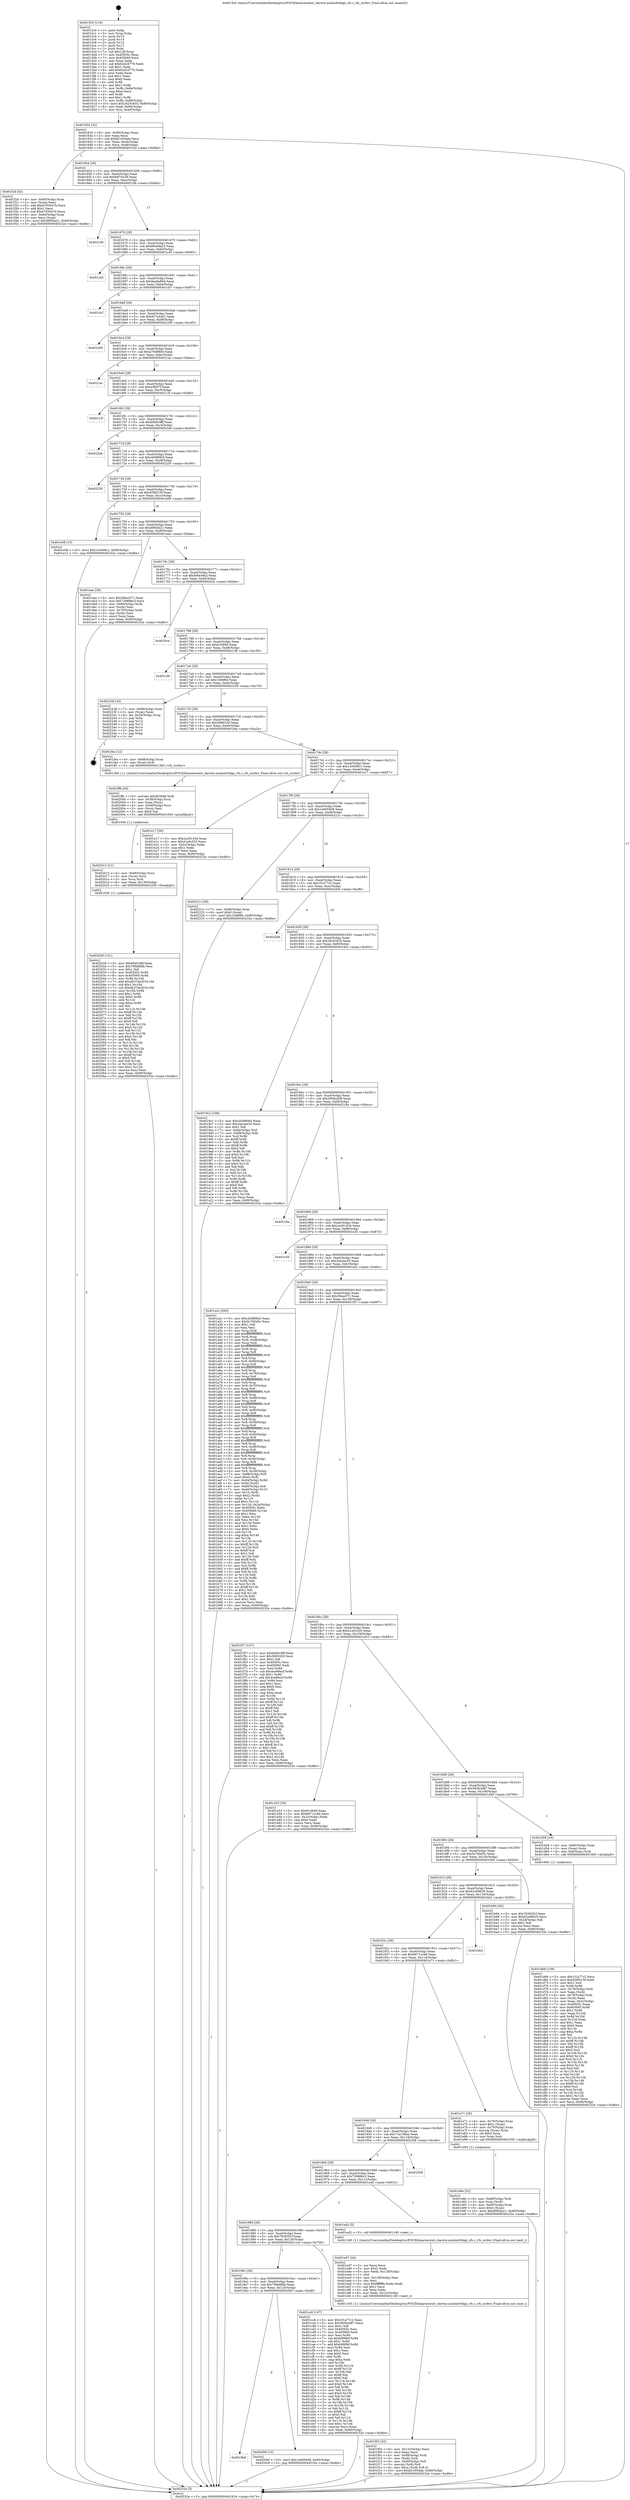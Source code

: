 digraph "0x4015c0" {
  label = "0x4015c0 (/mnt/c/Users/mathe/Desktop/tcc/POCII/binaries/extr_darwin-xnubsdvfskpi_vfs.c_vfs_isrdwr_Final-ollvm.out::main(0))"
  labelloc = "t"
  node[shape=record]

  Entry [label="",width=0.3,height=0.3,shape=circle,fillcolor=black,style=filled]
  "0x401634" [label="{
     0x401634 [32]\l
     | [instrs]\l
     &nbsp;&nbsp;0x401634 \<+6\>: mov -0x90(%rbp),%eax\l
     &nbsp;&nbsp;0x40163a \<+2\>: mov %eax,%ecx\l
     &nbsp;&nbsp;0x40163c \<+6\>: sub $0x821654ab,%ecx\l
     &nbsp;&nbsp;0x401642 \<+6\>: mov %eax,-0xa4(%rbp)\l
     &nbsp;&nbsp;0x401648 \<+6\>: mov %ecx,-0xa8(%rbp)\l
     &nbsp;&nbsp;0x40164e \<+6\>: je 0000000000401f2d \<main+0x96d\>\l
  }"]
  "0x401f2d" [label="{
     0x401f2d [42]\l
     | [instrs]\l
     &nbsp;&nbsp;0x401f2d \<+4\>: mov -0x60(%rbp),%rax\l
     &nbsp;&nbsp;0x401f31 \<+2\>: mov (%rax),%ecx\l
     &nbsp;&nbsp;0x401f33 \<+6\>: add $0xb793047b,%ecx\l
     &nbsp;&nbsp;0x401f39 \<+3\>: add $0x1,%ecx\l
     &nbsp;&nbsp;0x401f3c \<+6\>: sub $0xb793047b,%ecx\l
     &nbsp;&nbsp;0x401f42 \<+4\>: mov -0x60(%rbp),%rax\l
     &nbsp;&nbsp;0x401f46 \<+2\>: mov %ecx,(%rax)\l
     &nbsp;&nbsp;0x401f48 \<+10\>: movl $0xd9f5da21,-0x90(%rbp)\l
     &nbsp;&nbsp;0x401f52 \<+5\>: jmp 000000000040232e \<main+0xd6e\>\l
  }"]
  "0x401654" [label="{
     0x401654 [28]\l
     | [instrs]\l
     &nbsp;&nbsp;0x401654 \<+5\>: jmp 0000000000401659 \<main+0x99\>\l
     &nbsp;&nbsp;0x401659 \<+6\>: mov -0xa4(%rbp),%eax\l
     &nbsp;&nbsp;0x40165f \<+5\>: sub $0x84f7bc28,%eax\l
     &nbsp;&nbsp;0x401664 \<+6\>: mov %eax,-0xac(%rbp)\l
     &nbsp;&nbsp;0x40166a \<+6\>: je 000000000040210b \<main+0xb4b\>\l
  }"]
  Exit [label="",width=0.3,height=0.3,shape=circle,fillcolor=black,style=filled,peripheries=2]
  "0x40210b" [label="{
     0x40210b\l
  }", style=dashed]
  "0x401670" [label="{
     0x401670 [28]\l
     | [instrs]\l
     &nbsp;&nbsp;0x401670 \<+5\>: jmp 0000000000401675 \<main+0xb5\>\l
     &nbsp;&nbsp;0x401675 \<+6\>: mov -0xa4(%rbp),%eax\l
     &nbsp;&nbsp;0x40167b \<+5\>: sub $0x86c9da25,%eax\l
     &nbsp;&nbsp;0x401680 \<+6\>: mov %eax,-0xb0(%rbp)\l
     &nbsp;&nbsp;0x401686 \<+6\>: je 0000000000401c45 \<main+0x685\>\l
  }"]
  "0x4019b8" [label="{
     0x4019b8\l
  }", style=dashed]
  "0x401c45" [label="{
     0x401c45\l
  }", style=dashed]
  "0x40168c" [label="{
     0x40168c [28]\l
     | [instrs]\l
     &nbsp;&nbsp;0x40168c \<+5\>: jmp 0000000000401691 \<main+0xd1\>\l
     &nbsp;&nbsp;0x401691 \<+6\>: mov -0xa4(%rbp),%eax\l
     &nbsp;&nbsp;0x401697 \<+5\>: sub $0x8aa9a80d,%eax\l
     &nbsp;&nbsp;0x40169c \<+6\>: mov %eax,-0xb4(%rbp)\l
     &nbsp;&nbsp;0x4016a2 \<+6\>: je 0000000000401cb7 \<main+0x6f7\>\l
  }"]
  "0x4020bf" [label="{
     0x4020bf [15]\l
     | [instrs]\l
     &nbsp;&nbsp;0x4020bf \<+10\>: movl $0x1e600408,-0x90(%rbp)\l
     &nbsp;&nbsp;0x4020c9 \<+5\>: jmp 000000000040232e \<main+0xd6e\>\l
  }"]
  "0x401cb7" [label="{
     0x401cb7\l
  }", style=dashed]
  "0x4016a8" [label="{
     0x4016a8 [28]\l
     | [instrs]\l
     &nbsp;&nbsp;0x4016a8 \<+5\>: jmp 00000000004016ad \<main+0xed\>\l
     &nbsp;&nbsp;0x4016ad \<+6\>: mov -0xa4(%rbp),%eax\l
     &nbsp;&nbsp;0x4016b3 \<+5\>: sub $0x927e44b1,%eax\l
     &nbsp;&nbsp;0x4016b8 \<+6\>: mov %eax,-0xb8(%rbp)\l
     &nbsp;&nbsp;0x4016be \<+6\>: je 0000000000402295 \<main+0xcd5\>\l
  }"]
  "0x402028" [label="{
     0x402028 [151]\l
     | [instrs]\l
     &nbsp;&nbsp;0x402028 \<+5\>: mov $0xb9d5c8ff,%eax\l
     &nbsp;&nbsp;0x40202d \<+5\>: mov $0x799b8fdb,%esi\l
     &nbsp;&nbsp;0x402032 \<+2\>: mov $0x1,%dl\l
     &nbsp;&nbsp;0x402034 \<+8\>: mov 0x40505c,%r8d\l
     &nbsp;&nbsp;0x40203c \<+8\>: mov 0x405060,%r9d\l
     &nbsp;&nbsp;0x402044 \<+3\>: mov %r8d,%r10d\l
     &nbsp;&nbsp;0x402047 \<+7\>: add $0xdb37da3f,%r10d\l
     &nbsp;&nbsp;0x40204e \<+4\>: sub $0x1,%r10d\l
     &nbsp;&nbsp;0x402052 \<+7\>: sub $0xdb37da3f,%r10d\l
     &nbsp;&nbsp;0x402059 \<+4\>: imul %r10d,%r8d\l
     &nbsp;&nbsp;0x40205d \<+4\>: and $0x1,%r8d\l
     &nbsp;&nbsp;0x402061 \<+4\>: cmp $0x0,%r8d\l
     &nbsp;&nbsp;0x402065 \<+4\>: sete %r11b\l
     &nbsp;&nbsp;0x402069 \<+4\>: cmp $0xa,%r9d\l
     &nbsp;&nbsp;0x40206d \<+3\>: setl %bl\l
     &nbsp;&nbsp;0x402070 \<+3\>: mov %r11b,%r14b\l
     &nbsp;&nbsp;0x402073 \<+4\>: xor $0xff,%r14b\l
     &nbsp;&nbsp;0x402077 \<+3\>: mov %bl,%r15b\l
     &nbsp;&nbsp;0x40207a \<+4\>: xor $0xff,%r15b\l
     &nbsp;&nbsp;0x40207e \<+3\>: xor $0x0,%dl\l
     &nbsp;&nbsp;0x402081 \<+3\>: mov %r14b,%r12b\l
     &nbsp;&nbsp;0x402084 \<+4\>: and $0x0,%r12b\l
     &nbsp;&nbsp;0x402088 \<+3\>: and %dl,%r11b\l
     &nbsp;&nbsp;0x40208b \<+3\>: mov %r15b,%r13b\l
     &nbsp;&nbsp;0x40208e \<+4\>: and $0x0,%r13b\l
     &nbsp;&nbsp;0x402092 \<+2\>: and %dl,%bl\l
     &nbsp;&nbsp;0x402094 \<+3\>: or %r11b,%r12b\l
     &nbsp;&nbsp;0x402097 \<+3\>: or %bl,%r13b\l
     &nbsp;&nbsp;0x40209a \<+3\>: xor %r13b,%r12b\l
     &nbsp;&nbsp;0x40209d \<+3\>: or %r15b,%r14b\l
     &nbsp;&nbsp;0x4020a0 \<+4\>: xor $0xff,%r14b\l
     &nbsp;&nbsp;0x4020a4 \<+3\>: or $0x0,%dl\l
     &nbsp;&nbsp;0x4020a7 \<+3\>: and %dl,%r14b\l
     &nbsp;&nbsp;0x4020aa \<+3\>: or %r14b,%r12b\l
     &nbsp;&nbsp;0x4020ad \<+4\>: test $0x1,%r12b\l
     &nbsp;&nbsp;0x4020b1 \<+3\>: cmovne %esi,%eax\l
     &nbsp;&nbsp;0x4020b4 \<+6\>: mov %eax,-0x90(%rbp)\l
     &nbsp;&nbsp;0x4020ba \<+5\>: jmp 000000000040232e \<main+0xd6e\>\l
  }"]
  "0x402295" [label="{
     0x402295\l
  }", style=dashed]
  "0x4016c4" [label="{
     0x4016c4 [28]\l
     | [instrs]\l
     &nbsp;&nbsp;0x4016c4 \<+5\>: jmp 00000000004016c9 \<main+0x109\>\l
     &nbsp;&nbsp;0x4016c9 \<+6\>: mov -0xa4(%rbp),%eax\l
     &nbsp;&nbsp;0x4016cf \<+5\>: sub $0xa70d8840,%eax\l
     &nbsp;&nbsp;0x4016d4 \<+6\>: mov %eax,-0xbc(%rbp)\l
     &nbsp;&nbsp;0x4016da \<+6\>: je 00000000004021ac \<main+0xbec\>\l
  }"]
  "0x402013" [label="{
     0x402013 [21]\l
     | [instrs]\l
     &nbsp;&nbsp;0x402013 \<+4\>: mov -0x68(%rbp),%rcx\l
     &nbsp;&nbsp;0x402017 \<+3\>: mov (%rcx),%rcx\l
     &nbsp;&nbsp;0x40201a \<+3\>: mov %rcx,%rdi\l
     &nbsp;&nbsp;0x40201d \<+6\>: mov %eax,-0x130(%rbp)\l
     &nbsp;&nbsp;0x402023 \<+5\>: call 0000000000401030 \<free@plt\>\l
     | [calls]\l
     &nbsp;&nbsp;0x401030 \{1\} (unknown)\l
  }"]
  "0x4021ac" [label="{
     0x4021ac\l
  }", style=dashed]
  "0x4016e0" [label="{
     0x4016e0 [28]\l
     | [instrs]\l
     &nbsp;&nbsp;0x4016e0 \<+5\>: jmp 00000000004016e5 \<main+0x125\>\l
     &nbsp;&nbsp;0x4016e5 \<+6\>: mov -0xa4(%rbp),%eax\l
     &nbsp;&nbsp;0x4016eb \<+5\>: sub $0xacff2f7f,%eax\l
     &nbsp;&nbsp;0x4016f0 \<+6\>: mov %eax,-0xc0(%rbp)\l
     &nbsp;&nbsp;0x4016f6 \<+6\>: je 000000000040212f \<main+0xb6f\>\l
  }"]
  "0x401ff6" [label="{
     0x401ff6 [29]\l
     | [instrs]\l
     &nbsp;&nbsp;0x401ff6 \<+10\>: movabs $0x4030d6,%rdi\l
     &nbsp;&nbsp;0x402000 \<+4\>: mov -0x58(%rbp),%rcx\l
     &nbsp;&nbsp;0x402004 \<+2\>: mov %eax,(%rcx)\l
     &nbsp;&nbsp;0x402006 \<+4\>: mov -0x58(%rbp),%rcx\l
     &nbsp;&nbsp;0x40200a \<+2\>: mov (%rcx),%esi\l
     &nbsp;&nbsp;0x40200c \<+2\>: mov $0x0,%al\l
     &nbsp;&nbsp;0x40200e \<+5\>: call 0000000000401040 \<printf@plt\>\l
     | [calls]\l
     &nbsp;&nbsp;0x401040 \{1\} (unknown)\l
  }"]
  "0x40212f" [label="{
     0x40212f\l
  }", style=dashed]
  "0x4016fc" [label="{
     0x4016fc [28]\l
     | [instrs]\l
     &nbsp;&nbsp;0x4016fc \<+5\>: jmp 0000000000401701 \<main+0x141\>\l
     &nbsp;&nbsp;0x401701 \<+6\>: mov -0xa4(%rbp),%eax\l
     &nbsp;&nbsp;0x401707 \<+5\>: sub $0xb9d5c8ff,%eax\l
     &nbsp;&nbsp;0x40170c \<+6\>: mov %eax,-0xc4(%rbp)\l
     &nbsp;&nbsp;0x401712 \<+6\>: je 00000000004022e6 \<main+0xd26\>\l
  }"]
  "0x401f03" [label="{
     0x401f03 [42]\l
     | [instrs]\l
     &nbsp;&nbsp;0x401f03 \<+6\>: mov -0x12c(%rbp),%ecx\l
     &nbsp;&nbsp;0x401f09 \<+3\>: imul %eax,%ecx\l
     &nbsp;&nbsp;0x401f0c \<+4\>: mov -0x68(%rbp),%rdi\l
     &nbsp;&nbsp;0x401f10 \<+3\>: mov (%rdi),%rdi\l
     &nbsp;&nbsp;0x401f13 \<+4\>: mov -0x60(%rbp),%r8\l
     &nbsp;&nbsp;0x401f17 \<+3\>: movslq (%r8),%r8\l
     &nbsp;&nbsp;0x401f1a \<+4\>: mov %ecx,(%rdi,%r8,4)\l
     &nbsp;&nbsp;0x401f1e \<+10\>: movl $0x821654ab,-0x90(%rbp)\l
     &nbsp;&nbsp;0x401f28 \<+5\>: jmp 000000000040232e \<main+0xd6e\>\l
  }"]
  "0x4022e6" [label="{
     0x4022e6\l
  }", style=dashed]
  "0x401718" [label="{
     0x401718 [28]\l
     | [instrs]\l
     &nbsp;&nbsp;0x401718 \<+5\>: jmp 000000000040171d \<main+0x15d\>\l
     &nbsp;&nbsp;0x40171d \<+6\>: mov -0xa4(%rbp),%eax\l
     &nbsp;&nbsp;0x401723 \<+5\>: sub $0xcb5880b5,%eax\l
     &nbsp;&nbsp;0x401728 \<+6\>: mov %eax,-0xc8(%rbp)\l
     &nbsp;&nbsp;0x40172e \<+6\>: je 0000000000402250 \<main+0xc90\>\l
  }"]
  "0x401ed7" [label="{
     0x401ed7 [44]\l
     | [instrs]\l
     &nbsp;&nbsp;0x401ed7 \<+2\>: xor %ecx,%ecx\l
     &nbsp;&nbsp;0x401ed9 \<+5\>: mov $0x2,%edx\l
     &nbsp;&nbsp;0x401ede \<+6\>: mov %edx,-0x128(%rbp)\l
     &nbsp;&nbsp;0x401ee4 \<+1\>: cltd\l
     &nbsp;&nbsp;0x401ee5 \<+6\>: mov -0x128(%rbp),%esi\l
     &nbsp;&nbsp;0x401eeb \<+2\>: idiv %esi\l
     &nbsp;&nbsp;0x401eed \<+6\>: imul $0xfffffffe,%edx,%edx\l
     &nbsp;&nbsp;0x401ef3 \<+3\>: sub $0x1,%ecx\l
     &nbsp;&nbsp;0x401ef6 \<+2\>: sub %ecx,%edx\l
     &nbsp;&nbsp;0x401ef8 \<+6\>: mov %edx,-0x12c(%rbp)\l
     &nbsp;&nbsp;0x401efe \<+5\>: call 0000000000401160 \<next_i\>\l
     | [calls]\l
     &nbsp;&nbsp;0x401160 \{1\} (/mnt/c/Users/mathe/Desktop/tcc/POCII/binaries/extr_darwin-xnubsdvfskpi_vfs.c_vfs_isrdwr_Final-ollvm.out::next_i)\l
  }"]
  "0x402250" [label="{
     0x402250\l
  }", style=dashed]
  "0x401734" [label="{
     0x401734 [28]\l
     | [instrs]\l
     &nbsp;&nbsp;0x401734 \<+5\>: jmp 0000000000401739 \<main+0x179\>\l
     &nbsp;&nbsp;0x401739 \<+6\>: mov -0xa4(%rbp),%eax\l
     &nbsp;&nbsp;0x40173f \<+5\>: sub $0xd29f215f,%eax\l
     &nbsp;&nbsp;0x401744 \<+6\>: mov %eax,-0xcc(%rbp)\l
     &nbsp;&nbsp;0x40174a \<+6\>: je 0000000000401e08 \<main+0x848\>\l
  }"]
  "0x401e8e" [label="{
     0x401e8e [32]\l
     | [instrs]\l
     &nbsp;&nbsp;0x401e8e \<+4\>: mov -0x68(%rbp),%rdi\l
     &nbsp;&nbsp;0x401e92 \<+3\>: mov %rax,(%rdi)\l
     &nbsp;&nbsp;0x401e95 \<+4\>: mov -0x60(%rbp),%rax\l
     &nbsp;&nbsp;0x401e99 \<+6\>: movl $0x0,(%rax)\l
     &nbsp;&nbsp;0x401e9f \<+10\>: movl $0xd9f5da21,-0x90(%rbp)\l
     &nbsp;&nbsp;0x401ea9 \<+5\>: jmp 000000000040232e \<main+0xd6e\>\l
  }"]
  "0x401e08" [label="{
     0x401e08 [15]\l
     | [instrs]\l
     &nbsp;&nbsp;0x401e08 \<+10\>: movl $0x143409c1,-0x90(%rbp)\l
     &nbsp;&nbsp;0x401e12 \<+5\>: jmp 000000000040232e \<main+0xd6e\>\l
  }"]
  "0x401750" [label="{
     0x401750 [28]\l
     | [instrs]\l
     &nbsp;&nbsp;0x401750 \<+5\>: jmp 0000000000401755 \<main+0x195\>\l
     &nbsp;&nbsp;0x401755 \<+6\>: mov -0xa4(%rbp),%eax\l
     &nbsp;&nbsp;0x40175b \<+5\>: sub $0xd9f5da21,%eax\l
     &nbsp;&nbsp;0x401760 \<+6\>: mov %eax,-0xd0(%rbp)\l
     &nbsp;&nbsp;0x401766 \<+6\>: je 0000000000401eae \<main+0x8ee\>\l
  }"]
  "0x401d69" [label="{
     0x401d69 [159]\l
     | [instrs]\l
     &nbsp;&nbsp;0x401d69 \<+5\>: mov $0x1f1a77c2,%ecx\l
     &nbsp;&nbsp;0x401d6e \<+5\>: mov $0xd29f215f,%edx\l
     &nbsp;&nbsp;0x401d73 \<+3\>: mov $0x1,%sil\l
     &nbsp;&nbsp;0x401d76 \<+3\>: xor %r8d,%r8d\l
     &nbsp;&nbsp;0x401d79 \<+4\>: mov -0x78(%rbp),%rdi\l
     &nbsp;&nbsp;0x401d7d \<+2\>: mov %eax,(%rdi)\l
     &nbsp;&nbsp;0x401d7f \<+4\>: mov -0x78(%rbp),%rdi\l
     &nbsp;&nbsp;0x401d83 \<+2\>: mov (%rdi),%eax\l
     &nbsp;&nbsp;0x401d85 \<+3\>: mov %eax,-0x2c(%rbp)\l
     &nbsp;&nbsp;0x401d88 \<+7\>: mov 0x40505c,%eax\l
     &nbsp;&nbsp;0x401d8f \<+8\>: mov 0x405060,%r9d\l
     &nbsp;&nbsp;0x401d97 \<+4\>: sub $0x1,%r8d\l
     &nbsp;&nbsp;0x401d9b \<+3\>: mov %eax,%r10d\l
     &nbsp;&nbsp;0x401d9e \<+3\>: add %r8d,%r10d\l
     &nbsp;&nbsp;0x401da1 \<+4\>: imul %r10d,%eax\l
     &nbsp;&nbsp;0x401da5 \<+3\>: and $0x1,%eax\l
     &nbsp;&nbsp;0x401da8 \<+3\>: cmp $0x0,%eax\l
     &nbsp;&nbsp;0x401dab \<+4\>: sete %r11b\l
     &nbsp;&nbsp;0x401daf \<+4\>: cmp $0xa,%r9d\l
     &nbsp;&nbsp;0x401db3 \<+3\>: setl %bl\l
     &nbsp;&nbsp;0x401db6 \<+3\>: mov %r11b,%r14b\l
     &nbsp;&nbsp;0x401db9 \<+4\>: xor $0xff,%r14b\l
     &nbsp;&nbsp;0x401dbd \<+3\>: mov %bl,%r15b\l
     &nbsp;&nbsp;0x401dc0 \<+4\>: xor $0xff,%r15b\l
     &nbsp;&nbsp;0x401dc4 \<+4\>: xor $0x0,%sil\l
     &nbsp;&nbsp;0x401dc8 \<+3\>: mov %r14b,%r12b\l
     &nbsp;&nbsp;0x401dcb \<+4\>: and $0x0,%r12b\l
     &nbsp;&nbsp;0x401dcf \<+3\>: and %sil,%r11b\l
     &nbsp;&nbsp;0x401dd2 \<+3\>: mov %r15b,%r13b\l
     &nbsp;&nbsp;0x401dd5 \<+4\>: and $0x0,%r13b\l
     &nbsp;&nbsp;0x401dd9 \<+3\>: and %sil,%bl\l
     &nbsp;&nbsp;0x401ddc \<+3\>: or %r11b,%r12b\l
     &nbsp;&nbsp;0x401ddf \<+3\>: or %bl,%r13b\l
     &nbsp;&nbsp;0x401de2 \<+3\>: xor %r13b,%r12b\l
     &nbsp;&nbsp;0x401de5 \<+3\>: or %r15b,%r14b\l
     &nbsp;&nbsp;0x401de8 \<+4\>: xor $0xff,%r14b\l
     &nbsp;&nbsp;0x401dec \<+4\>: or $0x0,%sil\l
     &nbsp;&nbsp;0x401df0 \<+3\>: and %sil,%r14b\l
     &nbsp;&nbsp;0x401df3 \<+3\>: or %r14b,%r12b\l
     &nbsp;&nbsp;0x401df6 \<+4\>: test $0x1,%r12b\l
     &nbsp;&nbsp;0x401dfa \<+3\>: cmovne %edx,%ecx\l
     &nbsp;&nbsp;0x401dfd \<+6\>: mov %ecx,-0x90(%rbp)\l
     &nbsp;&nbsp;0x401e03 \<+5\>: jmp 000000000040232e \<main+0xd6e\>\l
  }"]
  "0x401eae" [label="{
     0x401eae [36]\l
     | [instrs]\l
     &nbsp;&nbsp;0x401eae \<+5\>: mov $0x3f4ee371,%eax\l
     &nbsp;&nbsp;0x401eb3 \<+5\>: mov $0x729886c3,%ecx\l
     &nbsp;&nbsp;0x401eb8 \<+4\>: mov -0x60(%rbp),%rdx\l
     &nbsp;&nbsp;0x401ebc \<+2\>: mov (%rdx),%esi\l
     &nbsp;&nbsp;0x401ebe \<+4\>: mov -0x70(%rbp),%rdx\l
     &nbsp;&nbsp;0x401ec2 \<+2\>: cmp (%rdx),%esi\l
     &nbsp;&nbsp;0x401ec4 \<+3\>: cmovl %ecx,%eax\l
     &nbsp;&nbsp;0x401ec7 \<+6\>: mov %eax,-0x90(%rbp)\l
     &nbsp;&nbsp;0x401ecd \<+5\>: jmp 000000000040232e \<main+0xd6e\>\l
  }"]
  "0x40176c" [label="{
     0x40176c [28]\l
     | [instrs]\l
     &nbsp;&nbsp;0x40176c \<+5\>: jmp 0000000000401771 \<main+0x1b1\>\l
     &nbsp;&nbsp;0x401771 \<+6\>: mov -0xa4(%rbp),%eax\l
     &nbsp;&nbsp;0x401777 \<+5\>: sub $0xfe6449a3,%eax\l
     &nbsp;&nbsp;0x40177c \<+6\>: mov %eax,-0xd4(%rbp)\l
     &nbsp;&nbsp;0x401782 \<+6\>: je 00000000004020ce \<main+0xb0e\>\l
  }"]
  "0x40199c" [label="{
     0x40199c [28]\l
     | [instrs]\l
     &nbsp;&nbsp;0x40199c \<+5\>: jmp 00000000004019a1 \<main+0x3e1\>\l
     &nbsp;&nbsp;0x4019a1 \<+6\>: mov -0xa4(%rbp),%eax\l
     &nbsp;&nbsp;0x4019a7 \<+5\>: sub $0x799b8fdb,%eax\l
     &nbsp;&nbsp;0x4019ac \<+6\>: mov %eax,-0x124(%rbp)\l
     &nbsp;&nbsp;0x4019b2 \<+6\>: je 00000000004020bf \<main+0xaff\>\l
  }"]
  "0x4020ce" [label="{
     0x4020ce\l
  }", style=dashed]
  "0x401788" [label="{
     0x401788 [28]\l
     | [instrs]\l
     &nbsp;&nbsp;0x401788 \<+5\>: jmp 000000000040178d \<main+0x1cd\>\l
     &nbsp;&nbsp;0x40178d \<+6\>: mov -0xa4(%rbp),%eax\l
     &nbsp;&nbsp;0x401793 \<+5\>: sub $0x616940,%eax\l
     &nbsp;&nbsp;0x401798 \<+6\>: mov %eax,-0xd8(%rbp)\l
     &nbsp;&nbsp;0x40179e \<+6\>: je 00000000004021f9 \<main+0xc39\>\l
  }"]
  "0x401cc6" [label="{
     0x401cc6 [147]\l
     | [instrs]\l
     &nbsp;&nbsp;0x401cc6 \<+5\>: mov $0x1f1a77c2,%eax\l
     &nbsp;&nbsp;0x401ccb \<+5\>: mov $0x563b2d67,%ecx\l
     &nbsp;&nbsp;0x401cd0 \<+2\>: mov $0x1,%dl\l
     &nbsp;&nbsp;0x401cd2 \<+7\>: mov 0x40505c,%esi\l
     &nbsp;&nbsp;0x401cd9 \<+7\>: mov 0x405060,%edi\l
     &nbsp;&nbsp;0x401ce0 \<+3\>: mov %esi,%r8d\l
     &nbsp;&nbsp;0x401ce3 \<+7\>: sub $0xb999bf,%r8d\l
     &nbsp;&nbsp;0x401cea \<+4\>: sub $0x1,%r8d\l
     &nbsp;&nbsp;0x401cee \<+7\>: add $0xb999bf,%r8d\l
     &nbsp;&nbsp;0x401cf5 \<+4\>: imul %r8d,%esi\l
     &nbsp;&nbsp;0x401cf9 \<+3\>: and $0x1,%esi\l
     &nbsp;&nbsp;0x401cfc \<+3\>: cmp $0x0,%esi\l
     &nbsp;&nbsp;0x401cff \<+4\>: sete %r9b\l
     &nbsp;&nbsp;0x401d03 \<+3\>: cmp $0xa,%edi\l
     &nbsp;&nbsp;0x401d06 \<+4\>: setl %r10b\l
     &nbsp;&nbsp;0x401d0a \<+3\>: mov %r9b,%r11b\l
     &nbsp;&nbsp;0x401d0d \<+4\>: xor $0xff,%r11b\l
     &nbsp;&nbsp;0x401d11 \<+3\>: mov %r10b,%bl\l
     &nbsp;&nbsp;0x401d14 \<+3\>: xor $0xff,%bl\l
     &nbsp;&nbsp;0x401d17 \<+3\>: xor $0x0,%dl\l
     &nbsp;&nbsp;0x401d1a \<+3\>: mov %r11b,%r14b\l
     &nbsp;&nbsp;0x401d1d \<+4\>: and $0x0,%r14b\l
     &nbsp;&nbsp;0x401d21 \<+3\>: and %dl,%r9b\l
     &nbsp;&nbsp;0x401d24 \<+3\>: mov %bl,%r15b\l
     &nbsp;&nbsp;0x401d27 \<+4\>: and $0x0,%r15b\l
     &nbsp;&nbsp;0x401d2b \<+3\>: and %dl,%r10b\l
     &nbsp;&nbsp;0x401d2e \<+3\>: or %r9b,%r14b\l
     &nbsp;&nbsp;0x401d31 \<+3\>: or %r10b,%r15b\l
     &nbsp;&nbsp;0x401d34 \<+3\>: xor %r15b,%r14b\l
     &nbsp;&nbsp;0x401d37 \<+3\>: or %bl,%r11b\l
     &nbsp;&nbsp;0x401d3a \<+4\>: xor $0xff,%r11b\l
     &nbsp;&nbsp;0x401d3e \<+3\>: or $0x0,%dl\l
     &nbsp;&nbsp;0x401d41 \<+3\>: and %dl,%r11b\l
     &nbsp;&nbsp;0x401d44 \<+3\>: or %r11b,%r14b\l
     &nbsp;&nbsp;0x401d47 \<+4\>: test $0x1,%r14b\l
     &nbsp;&nbsp;0x401d4b \<+3\>: cmovne %ecx,%eax\l
     &nbsp;&nbsp;0x401d4e \<+6\>: mov %eax,-0x90(%rbp)\l
     &nbsp;&nbsp;0x401d54 \<+5\>: jmp 000000000040232e \<main+0xd6e\>\l
  }"]
  "0x4021f9" [label="{
     0x4021f9\l
  }", style=dashed]
  "0x4017a4" [label="{
     0x4017a4 [28]\l
     | [instrs]\l
     &nbsp;&nbsp;0x4017a4 \<+5\>: jmp 00000000004017a9 \<main+0x1e9\>\l
     &nbsp;&nbsp;0x4017a9 \<+6\>: mov -0xa4(%rbp),%eax\l
     &nbsp;&nbsp;0x4017af \<+5\>: sub $0x10d6f6e,%eax\l
     &nbsp;&nbsp;0x4017b4 \<+6\>: mov %eax,-0xdc(%rbp)\l
     &nbsp;&nbsp;0x4017ba \<+6\>: je 0000000000402238 \<main+0xc78\>\l
  }"]
  "0x401980" [label="{
     0x401980 [28]\l
     | [instrs]\l
     &nbsp;&nbsp;0x401980 \<+5\>: jmp 0000000000401985 \<main+0x3c5\>\l
     &nbsp;&nbsp;0x401985 \<+6\>: mov -0xa4(%rbp),%eax\l
     &nbsp;&nbsp;0x40198b \<+5\>: sub $0x76383f1f,%eax\l
     &nbsp;&nbsp;0x401990 \<+6\>: mov %eax,-0x120(%rbp)\l
     &nbsp;&nbsp;0x401996 \<+6\>: je 0000000000401cc6 \<main+0x706\>\l
  }"]
  "0x402238" [label="{
     0x402238 [24]\l
     | [instrs]\l
     &nbsp;&nbsp;0x402238 \<+7\>: mov -0x88(%rbp),%rax\l
     &nbsp;&nbsp;0x40223f \<+2\>: mov (%rax),%eax\l
     &nbsp;&nbsp;0x402241 \<+4\>: lea -0x28(%rbp),%rsp\l
     &nbsp;&nbsp;0x402245 \<+1\>: pop %rbx\l
     &nbsp;&nbsp;0x402246 \<+2\>: pop %r12\l
     &nbsp;&nbsp;0x402248 \<+2\>: pop %r13\l
     &nbsp;&nbsp;0x40224a \<+2\>: pop %r14\l
     &nbsp;&nbsp;0x40224c \<+2\>: pop %r15\l
     &nbsp;&nbsp;0x40224e \<+1\>: pop %rbp\l
     &nbsp;&nbsp;0x40224f \<+1\>: ret\l
  }"]
  "0x4017c0" [label="{
     0x4017c0 [28]\l
     | [instrs]\l
     &nbsp;&nbsp;0x4017c0 \<+5\>: jmp 00000000004017c5 \<main+0x205\>\l
     &nbsp;&nbsp;0x4017c5 \<+6\>: mov -0xa4(%rbp),%eax\l
     &nbsp;&nbsp;0x4017cb \<+5\>: sub $0x3690320,%eax\l
     &nbsp;&nbsp;0x4017d0 \<+6\>: mov %eax,-0xe0(%rbp)\l
     &nbsp;&nbsp;0x4017d6 \<+6\>: je 0000000000401fea \<main+0xa2a\>\l
  }"]
  "0x401ed2" [label="{
     0x401ed2 [5]\l
     | [instrs]\l
     &nbsp;&nbsp;0x401ed2 \<+5\>: call 0000000000401160 \<next_i\>\l
     | [calls]\l
     &nbsp;&nbsp;0x401160 \{1\} (/mnt/c/Users/mathe/Desktop/tcc/POCII/binaries/extr_darwin-xnubsdvfskpi_vfs.c_vfs_isrdwr_Final-ollvm.out::next_i)\l
  }"]
  "0x401fea" [label="{
     0x401fea [12]\l
     | [instrs]\l
     &nbsp;&nbsp;0x401fea \<+4\>: mov -0x68(%rbp),%rax\l
     &nbsp;&nbsp;0x401fee \<+3\>: mov (%rax),%rdi\l
     &nbsp;&nbsp;0x401ff1 \<+5\>: call 00000000004013b0 \<vfs_isrdwr\>\l
     | [calls]\l
     &nbsp;&nbsp;0x4013b0 \{1\} (/mnt/c/Users/mathe/Desktop/tcc/POCII/binaries/extr_darwin-xnubsdvfskpi_vfs.c_vfs_isrdwr_Final-ollvm.out::vfs_isrdwr)\l
  }"]
  "0x4017dc" [label="{
     0x4017dc [28]\l
     | [instrs]\l
     &nbsp;&nbsp;0x4017dc \<+5\>: jmp 00000000004017e1 \<main+0x221\>\l
     &nbsp;&nbsp;0x4017e1 \<+6\>: mov -0xa4(%rbp),%eax\l
     &nbsp;&nbsp;0x4017e7 \<+5\>: sub $0x143409c1,%eax\l
     &nbsp;&nbsp;0x4017ec \<+6\>: mov %eax,-0xe4(%rbp)\l
     &nbsp;&nbsp;0x4017f2 \<+6\>: je 0000000000401e17 \<main+0x857\>\l
  }"]
  "0x401964" [label="{
     0x401964 [28]\l
     | [instrs]\l
     &nbsp;&nbsp;0x401964 \<+5\>: jmp 0000000000401969 \<main+0x3a9\>\l
     &nbsp;&nbsp;0x401969 \<+6\>: mov -0xa4(%rbp),%eax\l
     &nbsp;&nbsp;0x40196f \<+5\>: sub $0x729886c3,%eax\l
     &nbsp;&nbsp;0x401974 \<+6\>: mov %eax,-0x11c(%rbp)\l
     &nbsp;&nbsp;0x40197a \<+6\>: je 0000000000401ed2 \<main+0x912\>\l
  }"]
  "0x401e17" [label="{
     0x401e17 [30]\l
     | [instrs]\l
     &nbsp;&nbsp;0x401e17 \<+5\>: mov $0x2a261434,%eax\l
     &nbsp;&nbsp;0x401e1c \<+5\>: mov $0x41e6c520,%ecx\l
     &nbsp;&nbsp;0x401e21 \<+3\>: mov -0x2c(%rbp),%edx\l
     &nbsp;&nbsp;0x401e24 \<+3\>: cmp $0x1,%edx\l
     &nbsp;&nbsp;0x401e27 \<+3\>: cmovl %ecx,%eax\l
     &nbsp;&nbsp;0x401e2a \<+6\>: mov %eax,-0x90(%rbp)\l
     &nbsp;&nbsp;0x401e30 \<+5\>: jmp 000000000040232e \<main+0xd6e\>\l
  }"]
  "0x4017f8" [label="{
     0x4017f8 [28]\l
     | [instrs]\l
     &nbsp;&nbsp;0x4017f8 \<+5\>: jmp 00000000004017fd \<main+0x23d\>\l
     &nbsp;&nbsp;0x4017fd \<+6\>: mov -0xa4(%rbp),%eax\l
     &nbsp;&nbsp;0x401803 \<+5\>: sub $0x1e600408,%eax\l
     &nbsp;&nbsp;0x401808 \<+6\>: mov %eax,-0xe8(%rbp)\l
     &nbsp;&nbsp;0x40180e \<+6\>: je 000000000040221c \<main+0xc5c\>\l
  }"]
  "0x402208" [label="{
     0x402208\l
  }", style=dashed]
  "0x40221c" [label="{
     0x40221c [28]\l
     | [instrs]\l
     &nbsp;&nbsp;0x40221c \<+7\>: mov -0x88(%rbp),%rax\l
     &nbsp;&nbsp;0x402223 \<+6\>: movl $0x0,(%rax)\l
     &nbsp;&nbsp;0x402229 \<+10\>: movl $0x10d6f6e,-0x90(%rbp)\l
     &nbsp;&nbsp;0x402233 \<+5\>: jmp 000000000040232e \<main+0xd6e\>\l
  }"]
  "0x401814" [label="{
     0x401814 [28]\l
     | [instrs]\l
     &nbsp;&nbsp;0x401814 \<+5\>: jmp 0000000000401819 \<main+0x259\>\l
     &nbsp;&nbsp;0x401819 \<+6\>: mov -0xa4(%rbp),%eax\l
     &nbsp;&nbsp;0x40181f \<+5\>: sub $0x1f1a77c2,%eax\l
     &nbsp;&nbsp;0x401824 \<+6\>: mov %eax,-0xec(%rbp)\l
     &nbsp;&nbsp;0x40182a \<+6\>: je 00000000004022b6 \<main+0xcf6\>\l
  }"]
  "0x401948" [label="{
     0x401948 [28]\l
     | [instrs]\l
     &nbsp;&nbsp;0x401948 \<+5\>: jmp 000000000040194d \<main+0x38d\>\l
     &nbsp;&nbsp;0x40194d \<+6\>: mov -0xa4(%rbp),%eax\l
     &nbsp;&nbsp;0x401953 \<+5\>: sub $0x71a198ea,%eax\l
     &nbsp;&nbsp;0x401958 \<+6\>: mov %eax,-0x118(%rbp)\l
     &nbsp;&nbsp;0x40195e \<+6\>: je 0000000000402208 \<main+0xc48\>\l
  }"]
  "0x4022b6" [label="{
     0x4022b6\l
  }", style=dashed]
  "0x401830" [label="{
     0x401830 [28]\l
     | [instrs]\l
     &nbsp;&nbsp;0x401830 \<+5\>: jmp 0000000000401835 \<main+0x275\>\l
     &nbsp;&nbsp;0x401835 \<+6\>: mov -0xa4(%rbp),%eax\l
     &nbsp;&nbsp;0x40183b \<+5\>: sub $0x2625c635,%eax\l
     &nbsp;&nbsp;0x401840 \<+6\>: mov %eax,-0xf0(%rbp)\l
     &nbsp;&nbsp;0x401846 \<+6\>: je 00000000004019c2 \<main+0x402\>\l
  }"]
  "0x401e71" [label="{
     0x401e71 [29]\l
     | [instrs]\l
     &nbsp;&nbsp;0x401e71 \<+4\>: mov -0x70(%rbp),%rax\l
     &nbsp;&nbsp;0x401e75 \<+6\>: movl $0x1,(%rax)\l
     &nbsp;&nbsp;0x401e7b \<+4\>: mov -0x70(%rbp),%rax\l
     &nbsp;&nbsp;0x401e7f \<+3\>: movslq (%rax),%rax\l
     &nbsp;&nbsp;0x401e82 \<+4\>: shl $0x2,%rax\l
     &nbsp;&nbsp;0x401e86 \<+3\>: mov %rax,%rdi\l
     &nbsp;&nbsp;0x401e89 \<+5\>: call 0000000000401050 \<malloc@plt\>\l
     | [calls]\l
     &nbsp;&nbsp;0x401050 \{1\} (unknown)\l
  }"]
  "0x4019c2" [label="{
     0x4019c2 [106]\l
     | [instrs]\l
     &nbsp;&nbsp;0x4019c2 \<+5\>: mov $0xcb5880b5,%eax\l
     &nbsp;&nbsp;0x4019c7 \<+5\>: mov $0x2ee2ee35,%ecx\l
     &nbsp;&nbsp;0x4019cc \<+2\>: mov $0x1,%dl\l
     &nbsp;&nbsp;0x4019ce \<+7\>: mov -0x8a(%rbp),%sil\l
     &nbsp;&nbsp;0x4019d5 \<+7\>: mov -0x89(%rbp),%dil\l
     &nbsp;&nbsp;0x4019dc \<+3\>: mov %sil,%r8b\l
     &nbsp;&nbsp;0x4019df \<+4\>: xor $0xff,%r8b\l
     &nbsp;&nbsp;0x4019e3 \<+3\>: mov %dil,%r9b\l
     &nbsp;&nbsp;0x4019e6 \<+4\>: xor $0xff,%r9b\l
     &nbsp;&nbsp;0x4019ea \<+3\>: xor $0x0,%dl\l
     &nbsp;&nbsp;0x4019ed \<+3\>: mov %r8b,%r10b\l
     &nbsp;&nbsp;0x4019f0 \<+4\>: and $0x0,%r10b\l
     &nbsp;&nbsp;0x4019f4 \<+3\>: and %dl,%sil\l
     &nbsp;&nbsp;0x4019f7 \<+3\>: mov %r9b,%r11b\l
     &nbsp;&nbsp;0x4019fa \<+4\>: and $0x0,%r11b\l
     &nbsp;&nbsp;0x4019fe \<+3\>: and %dl,%dil\l
     &nbsp;&nbsp;0x401a01 \<+3\>: or %sil,%r10b\l
     &nbsp;&nbsp;0x401a04 \<+3\>: or %dil,%r11b\l
     &nbsp;&nbsp;0x401a07 \<+3\>: xor %r11b,%r10b\l
     &nbsp;&nbsp;0x401a0a \<+3\>: or %r9b,%r8b\l
     &nbsp;&nbsp;0x401a0d \<+4\>: xor $0xff,%r8b\l
     &nbsp;&nbsp;0x401a11 \<+3\>: or $0x0,%dl\l
     &nbsp;&nbsp;0x401a14 \<+3\>: and %dl,%r8b\l
     &nbsp;&nbsp;0x401a17 \<+3\>: or %r8b,%r10b\l
     &nbsp;&nbsp;0x401a1a \<+4\>: test $0x1,%r10b\l
     &nbsp;&nbsp;0x401a1e \<+3\>: cmovne %ecx,%eax\l
     &nbsp;&nbsp;0x401a21 \<+6\>: mov %eax,-0x90(%rbp)\l
     &nbsp;&nbsp;0x401a27 \<+5\>: jmp 000000000040232e \<main+0xd6e\>\l
  }"]
  "0x40184c" [label="{
     0x40184c [28]\l
     | [instrs]\l
     &nbsp;&nbsp;0x40184c \<+5\>: jmp 0000000000401851 \<main+0x291\>\l
     &nbsp;&nbsp;0x401851 \<+6\>: mov -0xa4(%rbp),%eax\l
     &nbsp;&nbsp;0x401857 \<+5\>: sub $0x2908cd58,%eax\l
     &nbsp;&nbsp;0x40185c \<+6\>: mov %eax,-0xf4(%rbp)\l
     &nbsp;&nbsp;0x401862 \<+6\>: je 000000000040218a \<main+0xbca\>\l
  }"]
  "0x40232e" [label="{
     0x40232e [5]\l
     | [instrs]\l
     &nbsp;&nbsp;0x40232e \<+5\>: jmp 0000000000401634 \<main+0x74\>\l
  }"]
  "0x4015c0" [label="{
     0x4015c0 [116]\l
     | [instrs]\l
     &nbsp;&nbsp;0x4015c0 \<+1\>: push %rbp\l
     &nbsp;&nbsp;0x4015c1 \<+3\>: mov %rsp,%rbp\l
     &nbsp;&nbsp;0x4015c4 \<+2\>: push %r15\l
     &nbsp;&nbsp;0x4015c6 \<+2\>: push %r14\l
     &nbsp;&nbsp;0x4015c8 \<+2\>: push %r13\l
     &nbsp;&nbsp;0x4015ca \<+2\>: push %r12\l
     &nbsp;&nbsp;0x4015cc \<+1\>: push %rbx\l
     &nbsp;&nbsp;0x4015cd \<+7\>: sub $0x128,%rsp\l
     &nbsp;&nbsp;0x4015d4 \<+7\>: mov 0x40505c,%eax\l
     &nbsp;&nbsp;0x4015db \<+7\>: mov 0x405060,%ecx\l
     &nbsp;&nbsp;0x4015e2 \<+2\>: mov %eax,%edx\l
     &nbsp;&nbsp;0x4015e4 \<+6\>: sub $0x62d2d779,%edx\l
     &nbsp;&nbsp;0x4015ea \<+3\>: sub $0x1,%edx\l
     &nbsp;&nbsp;0x4015ed \<+6\>: add $0x62d2d779,%edx\l
     &nbsp;&nbsp;0x4015f3 \<+3\>: imul %edx,%eax\l
     &nbsp;&nbsp;0x4015f6 \<+3\>: and $0x1,%eax\l
     &nbsp;&nbsp;0x4015f9 \<+3\>: cmp $0x0,%eax\l
     &nbsp;&nbsp;0x4015fc \<+4\>: sete %r8b\l
     &nbsp;&nbsp;0x401600 \<+4\>: and $0x1,%r8b\l
     &nbsp;&nbsp;0x401604 \<+7\>: mov %r8b,-0x8a(%rbp)\l
     &nbsp;&nbsp;0x40160b \<+3\>: cmp $0xa,%ecx\l
     &nbsp;&nbsp;0x40160e \<+4\>: setl %r8b\l
     &nbsp;&nbsp;0x401612 \<+4\>: and $0x1,%r8b\l
     &nbsp;&nbsp;0x401616 \<+7\>: mov %r8b,-0x89(%rbp)\l
     &nbsp;&nbsp;0x40161d \<+10\>: movl $0x2625c635,-0x90(%rbp)\l
     &nbsp;&nbsp;0x401627 \<+6\>: mov %edi,-0x94(%rbp)\l
     &nbsp;&nbsp;0x40162d \<+7\>: mov %rsi,-0xa0(%rbp)\l
  }"]
  "0x40192c" [label="{
     0x40192c [28]\l
     | [instrs]\l
     &nbsp;&nbsp;0x40192c \<+5\>: jmp 0000000000401931 \<main+0x371\>\l
     &nbsp;&nbsp;0x401931 \<+6\>: mov -0xa4(%rbp),%eax\l
     &nbsp;&nbsp;0x401937 \<+5\>: sub $0x6671cc9d,%eax\l
     &nbsp;&nbsp;0x40193c \<+6\>: mov %eax,-0x114(%rbp)\l
     &nbsp;&nbsp;0x401942 \<+6\>: je 0000000000401e71 \<main+0x8b1\>\l
  }"]
  "0x40218a" [label="{
     0x40218a\l
  }", style=dashed]
  "0x401868" [label="{
     0x401868 [28]\l
     | [instrs]\l
     &nbsp;&nbsp;0x401868 \<+5\>: jmp 000000000040186d \<main+0x2ad\>\l
     &nbsp;&nbsp;0x40186d \<+6\>: mov -0xa4(%rbp),%eax\l
     &nbsp;&nbsp;0x401873 \<+5\>: sub $0x2a261434,%eax\l
     &nbsp;&nbsp;0x401878 \<+6\>: mov %eax,-0xf8(%rbp)\l
     &nbsp;&nbsp;0x40187e \<+6\>: je 0000000000401e35 \<main+0x875\>\l
  }"]
  "0x401bb2" [label="{
     0x401bb2\l
  }", style=dashed]
  "0x401e35" [label="{
     0x401e35\l
  }", style=dashed]
  "0x401884" [label="{
     0x401884 [28]\l
     | [instrs]\l
     &nbsp;&nbsp;0x401884 \<+5\>: jmp 0000000000401889 \<main+0x2c9\>\l
     &nbsp;&nbsp;0x401889 \<+6\>: mov -0xa4(%rbp),%eax\l
     &nbsp;&nbsp;0x40188f \<+5\>: sub $0x2ee2ee35,%eax\l
     &nbsp;&nbsp;0x401894 \<+6\>: mov %eax,-0xfc(%rbp)\l
     &nbsp;&nbsp;0x40189a \<+6\>: je 0000000000401a2c \<main+0x46c\>\l
  }"]
  "0x401910" [label="{
     0x401910 [28]\l
     | [instrs]\l
     &nbsp;&nbsp;0x401910 \<+5\>: jmp 0000000000401915 \<main+0x355\>\l
     &nbsp;&nbsp;0x401915 \<+6\>: mov -0xa4(%rbp),%eax\l
     &nbsp;&nbsp;0x40191b \<+5\>: sub $0x62c69629,%eax\l
     &nbsp;&nbsp;0x401920 \<+6\>: mov %eax,-0x110(%rbp)\l
     &nbsp;&nbsp;0x401926 \<+6\>: je 0000000000401bb2 \<main+0x5f2\>\l
  }"]
  "0x401a2c" [label="{
     0x401a2c [360]\l
     | [instrs]\l
     &nbsp;&nbsp;0x401a2c \<+5\>: mov $0xcb5880b5,%eax\l
     &nbsp;&nbsp;0x401a31 \<+5\>: mov $0x5c760d5c,%ecx\l
     &nbsp;&nbsp;0x401a36 \<+2\>: mov $0x1,%dl\l
     &nbsp;&nbsp;0x401a38 \<+2\>: xor %esi,%esi\l
     &nbsp;&nbsp;0x401a3a \<+3\>: mov %rsp,%rdi\l
     &nbsp;&nbsp;0x401a3d \<+4\>: add $0xfffffffffffffff0,%rdi\l
     &nbsp;&nbsp;0x401a41 \<+3\>: mov %rdi,%rsp\l
     &nbsp;&nbsp;0x401a44 \<+7\>: mov %rdi,-0x88(%rbp)\l
     &nbsp;&nbsp;0x401a4b \<+3\>: mov %rsp,%rdi\l
     &nbsp;&nbsp;0x401a4e \<+4\>: add $0xfffffffffffffff0,%rdi\l
     &nbsp;&nbsp;0x401a52 \<+3\>: mov %rdi,%rsp\l
     &nbsp;&nbsp;0x401a55 \<+3\>: mov %rsp,%r8\l
     &nbsp;&nbsp;0x401a58 \<+4\>: add $0xfffffffffffffff0,%r8\l
     &nbsp;&nbsp;0x401a5c \<+3\>: mov %r8,%rsp\l
     &nbsp;&nbsp;0x401a5f \<+4\>: mov %r8,-0x80(%rbp)\l
     &nbsp;&nbsp;0x401a63 \<+3\>: mov %rsp,%r8\l
     &nbsp;&nbsp;0x401a66 \<+4\>: add $0xfffffffffffffff0,%r8\l
     &nbsp;&nbsp;0x401a6a \<+3\>: mov %r8,%rsp\l
     &nbsp;&nbsp;0x401a6d \<+4\>: mov %r8,-0x78(%rbp)\l
     &nbsp;&nbsp;0x401a71 \<+3\>: mov %rsp,%r8\l
     &nbsp;&nbsp;0x401a74 \<+4\>: add $0xfffffffffffffff0,%r8\l
     &nbsp;&nbsp;0x401a78 \<+3\>: mov %r8,%rsp\l
     &nbsp;&nbsp;0x401a7b \<+4\>: mov %r8,-0x70(%rbp)\l
     &nbsp;&nbsp;0x401a7f \<+3\>: mov %rsp,%r8\l
     &nbsp;&nbsp;0x401a82 \<+4\>: add $0xfffffffffffffff0,%r8\l
     &nbsp;&nbsp;0x401a86 \<+3\>: mov %r8,%rsp\l
     &nbsp;&nbsp;0x401a89 \<+4\>: mov %r8,-0x68(%rbp)\l
     &nbsp;&nbsp;0x401a8d \<+3\>: mov %rsp,%r8\l
     &nbsp;&nbsp;0x401a90 \<+4\>: add $0xfffffffffffffff0,%r8\l
     &nbsp;&nbsp;0x401a94 \<+3\>: mov %r8,%rsp\l
     &nbsp;&nbsp;0x401a97 \<+4\>: mov %r8,-0x60(%rbp)\l
     &nbsp;&nbsp;0x401a9b \<+3\>: mov %rsp,%r8\l
     &nbsp;&nbsp;0x401a9e \<+4\>: add $0xfffffffffffffff0,%r8\l
     &nbsp;&nbsp;0x401aa2 \<+3\>: mov %r8,%rsp\l
     &nbsp;&nbsp;0x401aa5 \<+4\>: mov %r8,-0x58(%rbp)\l
     &nbsp;&nbsp;0x401aa9 \<+3\>: mov %rsp,%r8\l
     &nbsp;&nbsp;0x401aac \<+4\>: add $0xfffffffffffffff0,%r8\l
     &nbsp;&nbsp;0x401ab0 \<+3\>: mov %r8,%rsp\l
     &nbsp;&nbsp;0x401ab3 \<+4\>: mov %r8,-0x50(%rbp)\l
     &nbsp;&nbsp;0x401ab7 \<+3\>: mov %rsp,%r8\l
     &nbsp;&nbsp;0x401aba \<+4\>: add $0xfffffffffffffff0,%r8\l
     &nbsp;&nbsp;0x401abe \<+3\>: mov %r8,%rsp\l
     &nbsp;&nbsp;0x401ac1 \<+4\>: mov %r8,-0x48(%rbp)\l
     &nbsp;&nbsp;0x401ac5 \<+3\>: mov %rsp,%r8\l
     &nbsp;&nbsp;0x401ac8 \<+4\>: add $0xfffffffffffffff0,%r8\l
     &nbsp;&nbsp;0x401acc \<+3\>: mov %r8,%rsp\l
     &nbsp;&nbsp;0x401acf \<+4\>: mov %r8,-0x40(%rbp)\l
     &nbsp;&nbsp;0x401ad3 \<+3\>: mov %rsp,%r8\l
     &nbsp;&nbsp;0x401ad6 \<+4\>: add $0xfffffffffffffff0,%r8\l
     &nbsp;&nbsp;0x401ada \<+3\>: mov %r8,%rsp\l
     &nbsp;&nbsp;0x401add \<+4\>: mov %r8,-0x38(%rbp)\l
     &nbsp;&nbsp;0x401ae1 \<+7\>: mov -0x88(%rbp),%r8\l
     &nbsp;&nbsp;0x401ae8 \<+7\>: movl $0x0,(%r8)\l
     &nbsp;&nbsp;0x401aef \<+7\>: mov -0x94(%rbp),%r9d\l
     &nbsp;&nbsp;0x401af6 \<+3\>: mov %r9d,(%rdi)\l
     &nbsp;&nbsp;0x401af9 \<+4\>: mov -0x80(%rbp),%r8\l
     &nbsp;&nbsp;0x401afd \<+7\>: mov -0xa0(%rbp),%r10\l
     &nbsp;&nbsp;0x401b04 \<+3\>: mov %r10,(%r8)\l
     &nbsp;&nbsp;0x401b07 \<+3\>: cmpl $0x2,(%rdi)\l
     &nbsp;&nbsp;0x401b0a \<+4\>: setne %r11b\l
     &nbsp;&nbsp;0x401b0e \<+4\>: and $0x1,%r11b\l
     &nbsp;&nbsp;0x401b12 \<+4\>: mov %r11b,-0x2d(%rbp)\l
     &nbsp;&nbsp;0x401b16 \<+7\>: mov 0x40505c,%ebx\l
     &nbsp;&nbsp;0x401b1d \<+8\>: mov 0x405060,%r14d\l
     &nbsp;&nbsp;0x401b25 \<+3\>: sub $0x1,%esi\l
     &nbsp;&nbsp;0x401b28 \<+3\>: mov %ebx,%r15d\l
     &nbsp;&nbsp;0x401b2b \<+3\>: add %esi,%r15d\l
     &nbsp;&nbsp;0x401b2e \<+4\>: imul %r15d,%ebx\l
     &nbsp;&nbsp;0x401b32 \<+3\>: and $0x1,%ebx\l
     &nbsp;&nbsp;0x401b35 \<+3\>: cmp $0x0,%ebx\l
     &nbsp;&nbsp;0x401b38 \<+4\>: sete %r11b\l
     &nbsp;&nbsp;0x401b3c \<+4\>: cmp $0xa,%r14d\l
     &nbsp;&nbsp;0x401b40 \<+4\>: setl %r12b\l
     &nbsp;&nbsp;0x401b44 \<+3\>: mov %r11b,%r13b\l
     &nbsp;&nbsp;0x401b47 \<+4\>: xor $0xff,%r13b\l
     &nbsp;&nbsp;0x401b4b \<+3\>: mov %r12b,%sil\l
     &nbsp;&nbsp;0x401b4e \<+4\>: xor $0xff,%sil\l
     &nbsp;&nbsp;0x401b52 \<+3\>: xor $0x1,%dl\l
     &nbsp;&nbsp;0x401b55 \<+3\>: mov %r13b,%dil\l
     &nbsp;&nbsp;0x401b58 \<+4\>: and $0xff,%dil\l
     &nbsp;&nbsp;0x401b5c \<+3\>: and %dl,%r11b\l
     &nbsp;&nbsp;0x401b5f \<+3\>: mov %sil,%r8b\l
     &nbsp;&nbsp;0x401b62 \<+4\>: and $0xff,%r8b\l
     &nbsp;&nbsp;0x401b66 \<+3\>: and %dl,%r12b\l
     &nbsp;&nbsp;0x401b69 \<+3\>: or %r11b,%dil\l
     &nbsp;&nbsp;0x401b6c \<+3\>: or %r12b,%r8b\l
     &nbsp;&nbsp;0x401b6f \<+3\>: xor %r8b,%dil\l
     &nbsp;&nbsp;0x401b72 \<+3\>: or %sil,%r13b\l
     &nbsp;&nbsp;0x401b75 \<+4\>: xor $0xff,%r13b\l
     &nbsp;&nbsp;0x401b79 \<+3\>: or $0x1,%dl\l
     &nbsp;&nbsp;0x401b7c \<+3\>: and %dl,%r13b\l
     &nbsp;&nbsp;0x401b7f \<+3\>: or %r13b,%dil\l
     &nbsp;&nbsp;0x401b82 \<+4\>: test $0x1,%dil\l
     &nbsp;&nbsp;0x401b86 \<+3\>: cmovne %ecx,%eax\l
     &nbsp;&nbsp;0x401b89 \<+6\>: mov %eax,-0x90(%rbp)\l
     &nbsp;&nbsp;0x401b8f \<+5\>: jmp 000000000040232e \<main+0xd6e\>\l
  }"]
  "0x4018a0" [label="{
     0x4018a0 [28]\l
     | [instrs]\l
     &nbsp;&nbsp;0x4018a0 \<+5\>: jmp 00000000004018a5 \<main+0x2e5\>\l
     &nbsp;&nbsp;0x4018a5 \<+6\>: mov -0xa4(%rbp),%eax\l
     &nbsp;&nbsp;0x4018ab \<+5\>: sub $0x3f4ee371,%eax\l
     &nbsp;&nbsp;0x4018b0 \<+6\>: mov %eax,-0x100(%rbp)\l
     &nbsp;&nbsp;0x4018b6 \<+6\>: je 0000000000401f57 \<main+0x997\>\l
  }"]
  "0x401b94" [label="{
     0x401b94 [30]\l
     | [instrs]\l
     &nbsp;&nbsp;0x401b94 \<+5\>: mov $0x76383f1f,%eax\l
     &nbsp;&nbsp;0x401b99 \<+5\>: mov $0x62c69629,%ecx\l
     &nbsp;&nbsp;0x401b9e \<+3\>: mov -0x2d(%rbp),%dl\l
     &nbsp;&nbsp;0x401ba1 \<+3\>: test $0x1,%dl\l
     &nbsp;&nbsp;0x401ba4 \<+3\>: cmovne %ecx,%eax\l
     &nbsp;&nbsp;0x401ba7 \<+6\>: mov %eax,-0x90(%rbp)\l
     &nbsp;&nbsp;0x401bad \<+5\>: jmp 000000000040232e \<main+0xd6e\>\l
  }"]
  "0x4018f4" [label="{
     0x4018f4 [28]\l
     | [instrs]\l
     &nbsp;&nbsp;0x4018f4 \<+5\>: jmp 00000000004018f9 \<main+0x339\>\l
     &nbsp;&nbsp;0x4018f9 \<+6\>: mov -0xa4(%rbp),%eax\l
     &nbsp;&nbsp;0x4018ff \<+5\>: sub $0x5c760d5c,%eax\l
     &nbsp;&nbsp;0x401904 \<+6\>: mov %eax,-0x10c(%rbp)\l
     &nbsp;&nbsp;0x40190a \<+6\>: je 0000000000401b94 \<main+0x5d4\>\l
  }"]
  "0x401f57" [label="{
     0x401f57 [147]\l
     | [instrs]\l
     &nbsp;&nbsp;0x401f57 \<+5\>: mov $0xb9d5c8ff,%eax\l
     &nbsp;&nbsp;0x401f5c \<+5\>: mov $0x3690320,%ecx\l
     &nbsp;&nbsp;0x401f61 \<+2\>: mov $0x1,%dl\l
     &nbsp;&nbsp;0x401f63 \<+7\>: mov 0x40505c,%esi\l
     &nbsp;&nbsp;0x401f6a \<+7\>: mov 0x405060,%edi\l
     &nbsp;&nbsp;0x401f71 \<+3\>: mov %esi,%r8d\l
     &nbsp;&nbsp;0x401f74 \<+7\>: sub $0x4ce96ecf,%r8d\l
     &nbsp;&nbsp;0x401f7b \<+4\>: sub $0x1,%r8d\l
     &nbsp;&nbsp;0x401f7f \<+7\>: add $0x4ce96ecf,%r8d\l
     &nbsp;&nbsp;0x401f86 \<+4\>: imul %r8d,%esi\l
     &nbsp;&nbsp;0x401f8a \<+3\>: and $0x1,%esi\l
     &nbsp;&nbsp;0x401f8d \<+3\>: cmp $0x0,%esi\l
     &nbsp;&nbsp;0x401f90 \<+4\>: sete %r9b\l
     &nbsp;&nbsp;0x401f94 \<+3\>: cmp $0xa,%edi\l
     &nbsp;&nbsp;0x401f97 \<+4\>: setl %r10b\l
     &nbsp;&nbsp;0x401f9b \<+3\>: mov %r9b,%r11b\l
     &nbsp;&nbsp;0x401f9e \<+4\>: xor $0xff,%r11b\l
     &nbsp;&nbsp;0x401fa2 \<+3\>: mov %r10b,%bl\l
     &nbsp;&nbsp;0x401fa5 \<+3\>: xor $0xff,%bl\l
     &nbsp;&nbsp;0x401fa8 \<+3\>: xor $0x1,%dl\l
     &nbsp;&nbsp;0x401fab \<+3\>: mov %r11b,%r14b\l
     &nbsp;&nbsp;0x401fae \<+4\>: and $0xff,%r14b\l
     &nbsp;&nbsp;0x401fb2 \<+3\>: and %dl,%r9b\l
     &nbsp;&nbsp;0x401fb5 \<+3\>: mov %bl,%r15b\l
     &nbsp;&nbsp;0x401fb8 \<+4\>: and $0xff,%r15b\l
     &nbsp;&nbsp;0x401fbc \<+3\>: and %dl,%r10b\l
     &nbsp;&nbsp;0x401fbf \<+3\>: or %r9b,%r14b\l
     &nbsp;&nbsp;0x401fc2 \<+3\>: or %r10b,%r15b\l
     &nbsp;&nbsp;0x401fc5 \<+3\>: xor %r15b,%r14b\l
     &nbsp;&nbsp;0x401fc8 \<+3\>: or %bl,%r11b\l
     &nbsp;&nbsp;0x401fcb \<+4\>: xor $0xff,%r11b\l
     &nbsp;&nbsp;0x401fcf \<+3\>: or $0x1,%dl\l
     &nbsp;&nbsp;0x401fd2 \<+3\>: and %dl,%r11b\l
     &nbsp;&nbsp;0x401fd5 \<+3\>: or %r11b,%r14b\l
     &nbsp;&nbsp;0x401fd8 \<+4\>: test $0x1,%r14b\l
     &nbsp;&nbsp;0x401fdc \<+3\>: cmovne %ecx,%eax\l
     &nbsp;&nbsp;0x401fdf \<+6\>: mov %eax,-0x90(%rbp)\l
     &nbsp;&nbsp;0x401fe5 \<+5\>: jmp 000000000040232e \<main+0xd6e\>\l
  }"]
  "0x4018bc" [label="{
     0x4018bc [28]\l
     | [instrs]\l
     &nbsp;&nbsp;0x4018bc \<+5\>: jmp 00000000004018c1 \<main+0x301\>\l
     &nbsp;&nbsp;0x4018c1 \<+6\>: mov -0xa4(%rbp),%eax\l
     &nbsp;&nbsp;0x4018c7 \<+5\>: sub $0x41e6c520,%eax\l
     &nbsp;&nbsp;0x4018cc \<+6\>: mov %eax,-0x104(%rbp)\l
     &nbsp;&nbsp;0x4018d2 \<+6\>: je 0000000000401e53 \<main+0x893\>\l
  }"]
  "0x401d59" [label="{
     0x401d59 [16]\l
     | [instrs]\l
     &nbsp;&nbsp;0x401d59 \<+4\>: mov -0x80(%rbp),%rax\l
     &nbsp;&nbsp;0x401d5d \<+3\>: mov (%rax),%rax\l
     &nbsp;&nbsp;0x401d60 \<+4\>: mov 0x8(%rax),%rdi\l
     &nbsp;&nbsp;0x401d64 \<+5\>: call 0000000000401060 \<atoi@plt\>\l
     | [calls]\l
     &nbsp;&nbsp;0x401060 \{1\} (unknown)\l
  }"]
  "0x401e53" [label="{
     0x401e53 [30]\l
     | [instrs]\l
     &nbsp;&nbsp;0x401e53 \<+5\>: mov $0x616940,%eax\l
     &nbsp;&nbsp;0x401e58 \<+5\>: mov $0x6671cc9d,%ecx\l
     &nbsp;&nbsp;0x401e5d \<+3\>: mov -0x2c(%rbp),%edx\l
     &nbsp;&nbsp;0x401e60 \<+3\>: cmp $0x0,%edx\l
     &nbsp;&nbsp;0x401e63 \<+3\>: cmove %ecx,%eax\l
     &nbsp;&nbsp;0x401e66 \<+6\>: mov %eax,-0x90(%rbp)\l
     &nbsp;&nbsp;0x401e6c \<+5\>: jmp 000000000040232e \<main+0xd6e\>\l
  }"]
  "0x4018d8" [label="{
     0x4018d8 [28]\l
     | [instrs]\l
     &nbsp;&nbsp;0x4018d8 \<+5\>: jmp 00000000004018dd \<main+0x31d\>\l
     &nbsp;&nbsp;0x4018dd \<+6\>: mov -0xa4(%rbp),%eax\l
     &nbsp;&nbsp;0x4018e3 \<+5\>: sub $0x563b2d67,%eax\l
     &nbsp;&nbsp;0x4018e8 \<+6\>: mov %eax,-0x108(%rbp)\l
     &nbsp;&nbsp;0x4018ee \<+6\>: je 0000000000401d59 \<main+0x799\>\l
  }"]
  Entry -> "0x4015c0" [label=" 1"]
  "0x401634" -> "0x401f2d" [label=" 1"]
  "0x401634" -> "0x401654" [label=" 17"]
  "0x402238" -> Exit [label=" 1"]
  "0x401654" -> "0x40210b" [label=" 0"]
  "0x401654" -> "0x401670" [label=" 17"]
  "0x40221c" -> "0x40232e" [label=" 1"]
  "0x401670" -> "0x401c45" [label=" 0"]
  "0x401670" -> "0x40168c" [label=" 17"]
  "0x4020bf" -> "0x40232e" [label=" 1"]
  "0x40168c" -> "0x401cb7" [label=" 0"]
  "0x40168c" -> "0x4016a8" [label=" 17"]
  "0x40199c" -> "0x4019b8" [label=" 0"]
  "0x4016a8" -> "0x402295" [label=" 0"]
  "0x4016a8" -> "0x4016c4" [label=" 17"]
  "0x40199c" -> "0x4020bf" [label=" 1"]
  "0x4016c4" -> "0x4021ac" [label=" 0"]
  "0x4016c4" -> "0x4016e0" [label=" 17"]
  "0x402028" -> "0x40232e" [label=" 1"]
  "0x4016e0" -> "0x40212f" [label=" 0"]
  "0x4016e0" -> "0x4016fc" [label=" 17"]
  "0x402013" -> "0x402028" [label=" 1"]
  "0x4016fc" -> "0x4022e6" [label=" 0"]
  "0x4016fc" -> "0x401718" [label=" 17"]
  "0x401ff6" -> "0x402013" [label=" 1"]
  "0x401718" -> "0x402250" [label=" 0"]
  "0x401718" -> "0x401734" [label=" 17"]
  "0x401fea" -> "0x401ff6" [label=" 1"]
  "0x401734" -> "0x401e08" [label=" 1"]
  "0x401734" -> "0x401750" [label=" 16"]
  "0x401f57" -> "0x40232e" [label=" 1"]
  "0x401750" -> "0x401eae" [label=" 2"]
  "0x401750" -> "0x40176c" [label=" 14"]
  "0x401f2d" -> "0x40232e" [label=" 1"]
  "0x40176c" -> "0x4020ce" [label=" 0"]
  "0x40176c" -> "0x401788" [label=" 14"]
  "0x401f03" -> "0x40232e" [label=" 1"]
  "0x401788" -> "0x4021f9" [label=" 0"]
  "0x401788" -> "0x4017a4" [label=" 14"]
  "0x401ed7" -> "0x401f03" [label=" 1"]
  "0x4017a4" -> "0x402238" [label=" 1"]
  "0x4017a4" -> "0x4017c0" [label=" 13"]
  "0x401eae" -> "0x40232e" [label=" 2"]
  "0x4017c0" -> "0x401fea" [label=" 1"]
  "0x4017c0" -> "0x4017dc" [label=" 12"]
  "0x401e8e" -> "0x40232e" [label=" 1"]
  "0x4017dc" -> "0x401e17" [label=" 1"]
  "0x4017dc" -> "0x4017f8" [label=" 11"]
  "0x401e53" -> "0x40232e" [label=" 1"]
  "0x4017f8" -> "0x40221c" [label=" 1"]
  "0x4017f8" -> "0x401814" [label=" 10"]
  "0x401e17" -> "0x40232e" [label=" 1"]
  "0x401814" -> "0x4022b6" [label=" 0"]
  "0x401814" -> "0x401830" [label=" 10"]
  "0x401d69" -> "0x40232e" [label=" 1"]
  "0x401830" -> "0x4019c2" [label=" 1"]
  "0x401830" -> "0x40184c" [label=" 9"]
  "0x4019c2" -> "0x40232e" [label=" 1"]
  "0x4015c0" -> "0x401634" [label=" 1"]
  "0x40232e" -> "0x401634" [label=" 17"]
  "0x401d59" -> "0x401d69" [label=" 1"]
  "0x40184c" -> "0x40218a" [label=" 0"]
  "0x40184c" -> "0x401868" [label=" 9"]
  "0x401980" -> "0x40199c" [label=" 1"]
  "0x401868" -> "0x401e35" [label=" 0"]
  "0x401868" -> "0x401884" [label=" 9"]
  "0x401980" -> "0x401cc6" [label=" 1"]
  "0x401884" -> "0x401a2c" [label=" 1"]
  "0x401884" -> "0x4018a0" [label=" 8"]
  "0x401964" -> "0x401980" [label=" 2"]
  "0x401a2c" -> "0x40232e" [label=" 1"]
  "0x401964" -> "0x401ed2" [label=" 1"]
  "0x4018a0" -> "0x401f57" [label=" 1"]
  "0x4018a0" -> "0x4018bc" [label=" 7"]
  "0x401948" -> "0x401964" [label=" 3"]
  "0x4018bc" -> "0x401e53" [label=" 1"]
  "0x4018bc" -> "0x4018d8" [label=" 6"]
  "0x401948" -> "0x402208" [label=" 0"]
  "0x4018d8" -> "0x401d59" [label=" 1"]
  "0x4018d8" -> "0x4018f4" [label=" 5"]
  "0x401e71" -> "0x401e8e" [label=" 1"]
  "0x4018f4" -> "0x401b94" [label=" 1"]
  "0x4018f4" -> "0x401910" [label=" 4"]
  "0x401b94" -> "0x40232e" [label=" 1"]
  "0x401ed2" -> "0x401ed7" [label=" 1"]
  "0x401910" -> "0x401bb2" [label=" 0"]
  "0x401910" -> "0x40192c" [label=" 4"]
  "0x401cc6" -> "0x40232e" [label=" 1"]
  "0x40192c" -> "0x401e71" [label=" 1"]
  "0x40192c" -> "0x401948" [label=" 3"]
  "0x401e08" -> "0x40232e" [label=" 1"]
}
